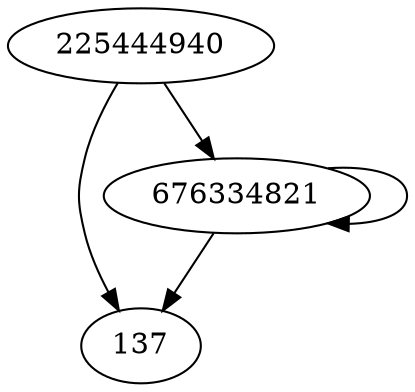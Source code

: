 digraph  {
137;
225444940;
676334821;
225444940 -> 137;
225444940 -> 676334821;
676334821 -> 676334821;
676334821 -> 137;
}
